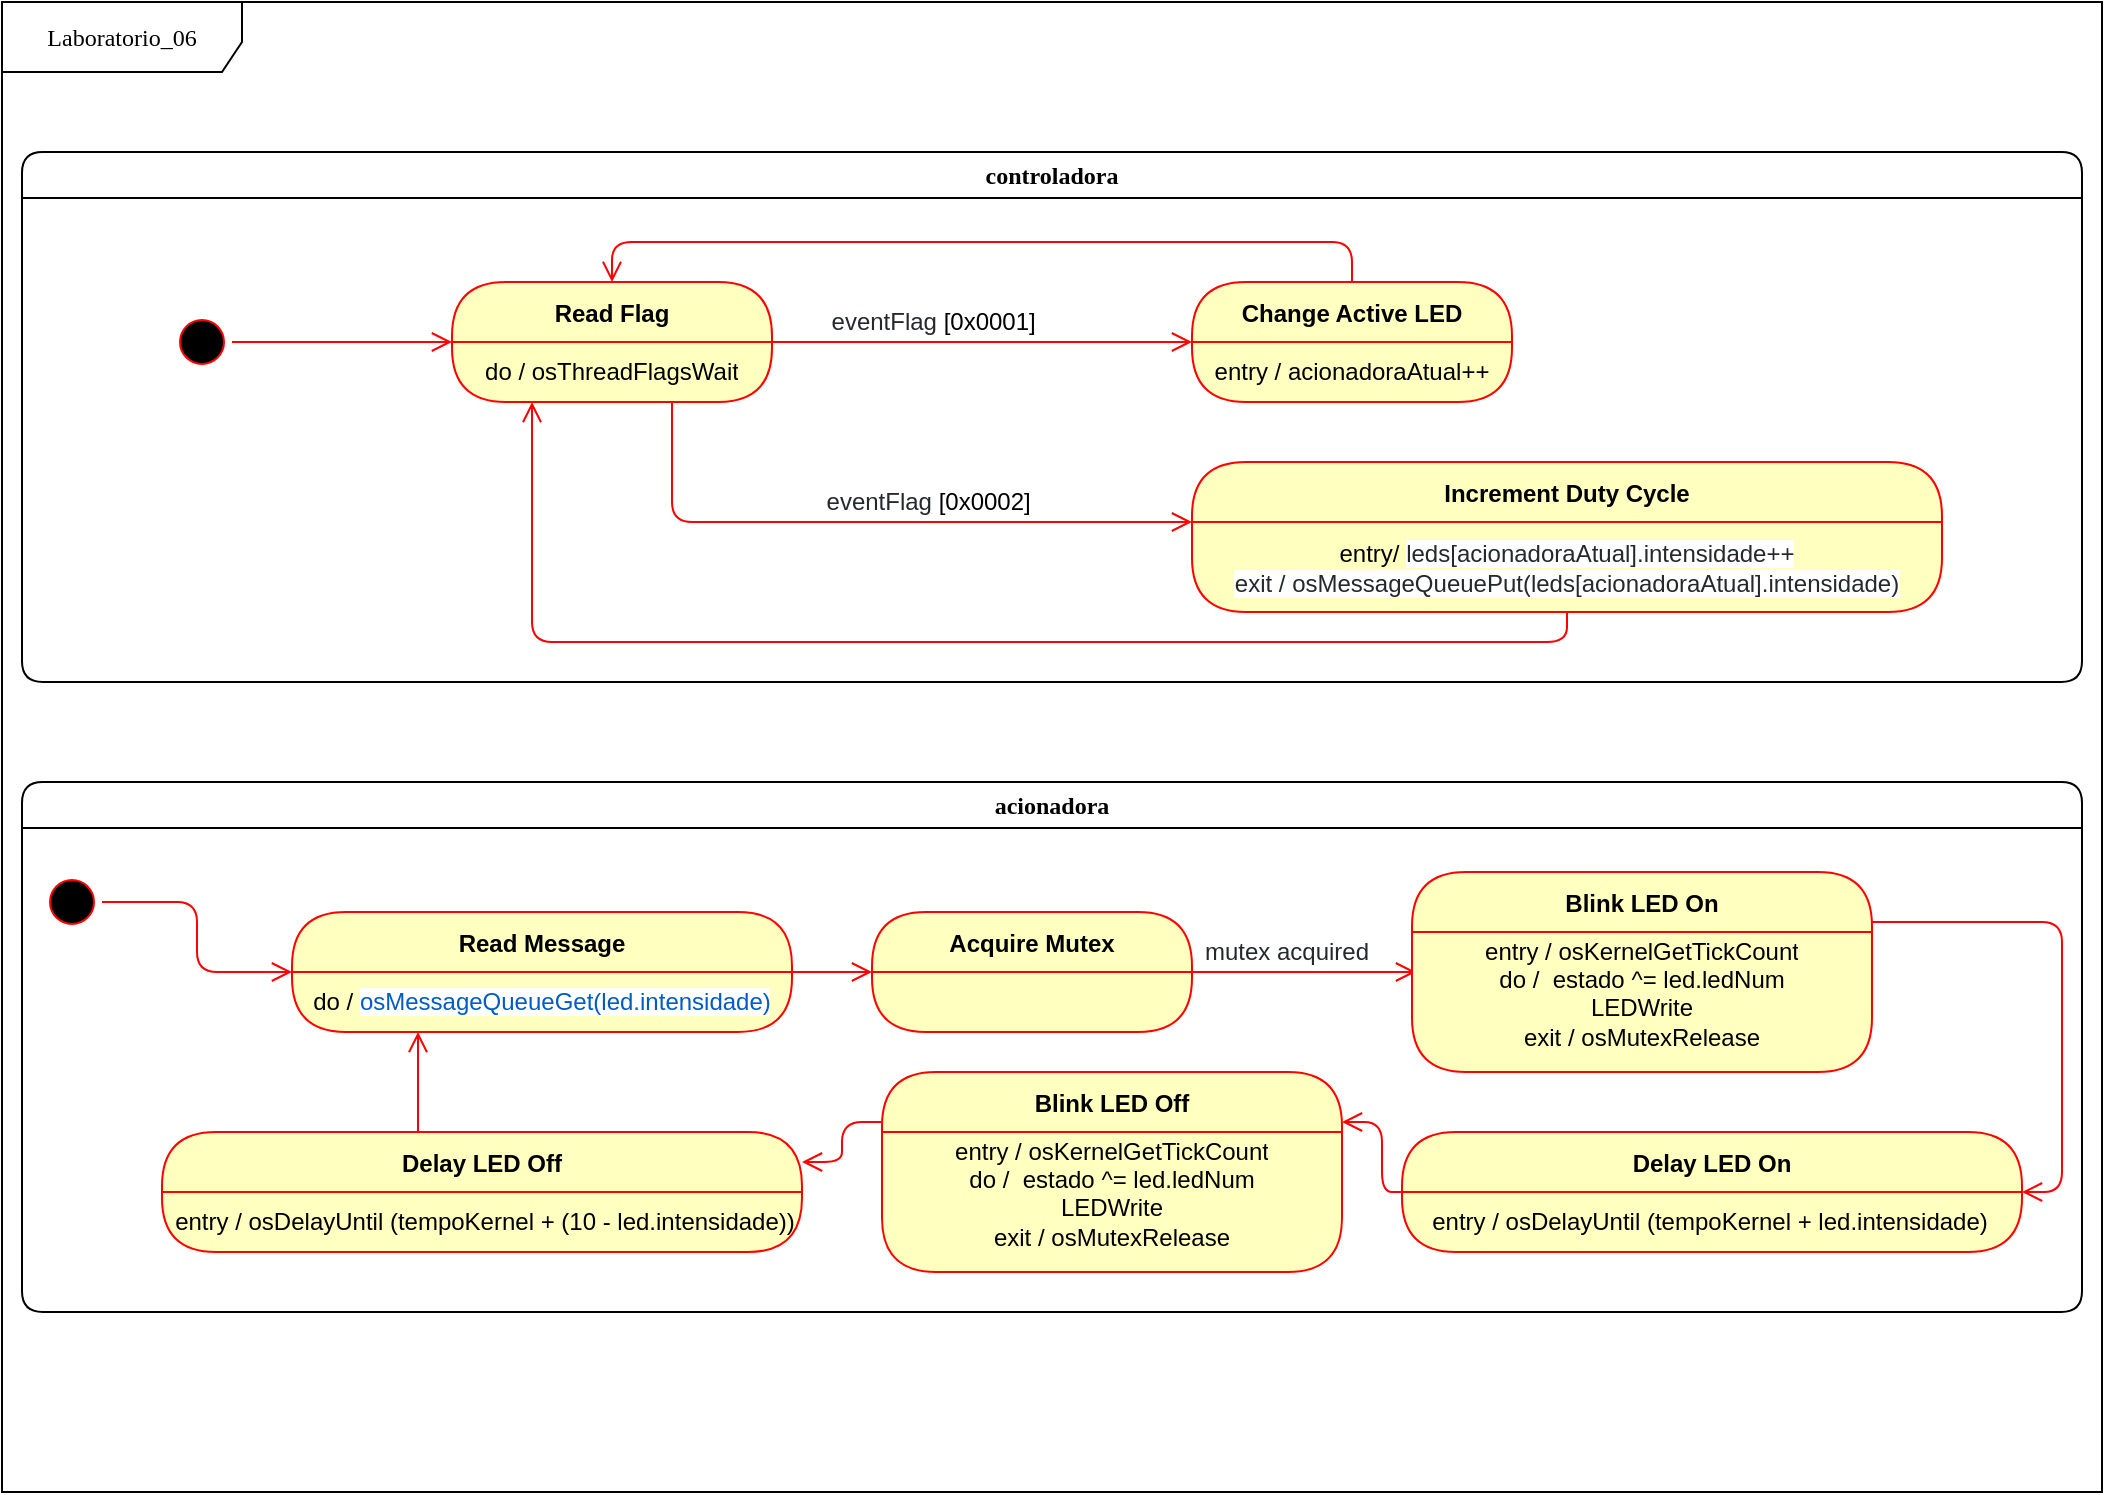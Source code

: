 <mxfile version="14.9.6" type="device"><diagram name="Page-1" id="58cdce13-f638-feb5-8d6f-7d28b1aa9fa0"><mxGraphModel dx="1350" dy="642" grid="1" gridSize="10" guides="1" tooltips="1" connect="1" arrows="1" fold="1" page="1" pageScale="1" pageWidth="1100" pageHeight="850" background="none" math="0" shadow="0"><root><mxCell id="0"/><mxCell id="1" parent="0"/><mxCell id="2a3bc250acf0617d-8" value="Laboratorio_06" style="shape=umlFrame;whiteSpace=wrap;html=1;rounded=1;shadow=0;comic=0;labelBackgroundColor=none;strokeWidth=1;fontFamily=Verdana;fontSize=12;align=center;width=120;height=35;" parent="1" vertex="1"><mxGeometry x="30" y="35" width="1050" height="745" as="geometry"/></mxCell><mxCell id="2a3bc250acf0617d-7" value="acionadora" style="swimlane;whiteSpace=wrap;html=1;rounded=1;shadow=0;comic=0;labelBackgroundColor=none;strokeWidth=1;fontFamily=Verdana;fontSize=12;align=center;" parent="1" vertex="1"><mxGeometry x="40" y="425" width="1030" height="265" as="geometry"/></mxCell><mxCell id="3cde6dad864a17aa-10" style="edgeStyle=elbowEdgeStyle;html=1;labelBackgroundColor=none;endArrow=open;endSize=8;strokeColor=#ff0000;fontFamily=Verdana;fontSize=12;align=left;exitX=1;exitY=0;exitDx=0;exitDy=0;" parent="2a3bc250acf0617d-7" source="I43MAY9GrP3ZO-fikNpB-17" edge="1"><mxGeometry relative="1" as="geometry"><mxPoint x="335" y="95" as="sourcePoint"/><mxPoint x="425" y="95" as="targetPoint"/><Array as="points"><mxPoint x="415" y="95"/><mxPoint x="495" y="95"/></Array></mxGeometry></mxCell><mxCell id="3cde6dad864a17aa-9" style="edgeStyle=elbowEdgeStyle;html=1;labelBackgroundColor=none;endArrow=open;endSize=8;strokeColor=#ff0000;fontFamily=Verdana;fontSize=12;align=left;entryX=0;entryY=0;entryDx=0;entryDy=0;" parent="2a3bc250acf0617d-7" source="2a3bc250acf0617d-3" target="I43MAY9GrP3ZO-fikNpB-17" edge="1"><mxGeometry relative="1" as="geometry"><mxPoint x="215" y="95" as="targetPoint"/></mxGeometry></mxCell><mxCell id="2a3bc250acf0617d-3" value="" style="ellipse;html=1;shape=startState;fillColor=#000000;strokeColor=#ff0000;rounded=1;shadow=0;comic=0;labelBackgroundColor=none;fontFamily=Verdana;fontSize=12;fontColor=#000000;align=center;direction=south;" parent="2a3bc250acf0617d-7" vertex="1"><mxGeometry x="10" y="45" width="30" height="30" as="geometry"/></mxCell><mxCell id="I43MAY9GrP3ZO-fikNpB-10" value="Acquire Mutex" style="swimlane;fontStyle=1;align=center;verticalAlign=middle;childLayout=stackLayout;horizontal=1;startSize=30;horizontalStack=0;resizeParent=0;resizeLast=1;container=0;fontColor=#000000;collapsible=0;rounded=1;arcSize=30;strokeColor=#ff0000;fillColor=#ffffc0;swimlaneFillColor=#ffffc0;dropTarget=0;" vertex="1" parent="2a3bc250acf0617d-7"><mxGeometry x="425" y="65" width="160" height="60" as="geometry"/></mxCell><mxCell id="I43MAY9GrP3ZO-fikNpB-16" value="Read Message" style="swimlane;fontStyle=1;align=center;verticalAlign=middle;childLayout=stackLayout;horizontal=1;startSize=30;horizontalStack=0;resizeParent=0;resizeLast=1;container=0;fontColor=#000000;collapsible=0;rounded=1;arcSize=30;strokeColor=#ff0000;fillColor=#ffffc0;swimlaneFillColor=#ffffc0;dropTarget=0;" vertex="1" parent="2a3bc250acf0617d-7"><mxGeometry x="135" y="65" width="250" height="60" as="geometry"/></mxCell><mxCell id="I43MAY9GrP3ZO-fikNpB-17" value="do /&amp;nbsp;&lt;span style=&quot;color: rgb(0 , 92 , 197) ; font-family: , , &amp;#34;sf mono&amp;#34; , &amp;#34;menlo&amp;#34; , &amp;#34;consolas&amp;#34; , &amp;#34;liberation mono&amp;#34; , monospace ; background-color: rgb(255 , 255 , 255)&quot;&gt;osMessageQueueGet(led.intensidade)&lt;/span&gt;" style="text;html=1;strokeColor=none;fillColor=none;align=center;verticalAlign=middle;spacingLeft=4;spacingRight=4;whiteSpace=wrap;overflow=hidden;rotatable=0;fontColor=#000000;" vertex="1" parent="I43MAY9GrP3ZO-fikNpB-16"><mxGeometry y="30" width="250" height="30" as="geometry"/></mxCell><mxCell id="I43MAY9GrP3ZO-fikNpB-66" style="edgeStyle=elbowEdgeStyle;html=1;labelBackgroundColor=none;endArrow=open;endSize=8;strokeColor=#ff0000;fontFamily=Verdana;fontSize=12;align=left;" edge="1" parent="2a3bc250acf0617d-7"><mxGeometry relative="1" as="geometry"><mxPoint x="585" y="95" as="sourcePoint"/><mxPoint x="697" y="95" as="targetPoint"/><Array as="points"><mxPoint x="645" y="115"/><mxPoint x="695" y="94.5"/></Array></mxGeometry></mxCell><mxCell id="I43MAY9GrP3ZO-fikNpB-63" value="Blink LED On" style="swimlane;fontStyle=1;align=center;verticalAlign=middle;childLayout=stackLayout;horizontal=1;startSize=30;horizontalStack=0;resizeParent=0;resizeLast=1;container=0;fontColor=#000000;collapsible=0;rounded=1;arcSize=30;strokeColor=#ff0000;fillColor=#ffffc0;swimlaneFillColor=#ffffc0;dropTarget=0;" vertex="1" parent="2a3bc250acf0617d-7"><mxGeometry x="695" y="45" width="230" height="100" as="geometry"/></mxCell><mxCell id="I43MAY9GrP3ZO-fikNpB-64" value="entry / osKernelGetTickCount&lt;br&gt;do /&amp;nbsp; estado ^= led.ledNum&lt;br&gt;LEDWrite&lt;br&gt;exit / osMutexRelease" style="text;html=1;strokeColor=none;fillColor=none;align=center;verticalAlign=middle;spacingLeft=4;spacingRight=4;whiteSpace=wrap;overflow=hidden;rotatable=0;fontColor=#000000;" vertex="1" parent="2a3bc250acf0617d-7"><mxGeometry x="685" y="75" width="250" height="60" as="geometry"/></mxCell><mxCell id="I43MAY9GrP3ZO-fikNpB-47" value="controladora" style="swimlane;whiteSpace=wrap;html=1;rounded=1;shadow=0;comic=0;labelBackgroundColor=none;strokeWidth=1;fontFamily=Verdana;fontSize=12;align=center;" vertex="1" parent="1"><mxGeometry x="40" y="110" width="1030" height="265" as="geometry"/></mxCell><mxCell id="I43MAY9GrP3ZO-fikNpB-48" style="edgeStyle=elbowEdgeStyle;html=1;labelBackgroundColor=none;endArrow=open;endSize=8;strokeColor=#ff0000;fontFamily=Verdana;fontSize=12;align=left;entryX=0;entryY=0.5;entryDx=0;entryDy=0;exitX=1;exitY=0;exitDx=0;exitDy=0;" edge="1" parent="I43MAY9GrP3ZO-fikNpB-47" source="I43MAY9GrP3ZO-fikNpB-59"><mxGeometry relative="1" as="geometry"><mxPoint x="335" y="95" as="sourcePoint"/><mxPoint x="585" y="95" as="targetPoint"/></mxGeometry></mxCell><mxCell id="I43MAY9GrP3ZO-fikNpB-49" style="edgeStyle=elbowEdgeStyle;html=1;labelBackgroundColor=none;endArrow=open;endSize=8;strokeColor=#ff0000;fontFamily=Verdana;fontSize=12;align=left;" edge="1" parent="I43MAY9GrP3ZO-fikNpB-47" source="I43MAY9GrP3ZO-fikNpB-50"><mxGeometry relative="1" as="geometry"><mxPoint x="215" y="95" as="targetPoint"/></mxGeometry></mxCell><mxCell id="I43MAY9GrP3ZO-fikNpB-50" value="" style="ellipse;html=1;shape=startState;fillColor=#000000;strokeColor=#ff0000;rounded=1;shadow=0;comic=0;labelBackgroundColor=none;fontFamily=Verdana;fontSize=12;fontColor=#000000;align=center;direction=south;" vertex="1" parent="I43MAY9GrP3ZO-fikNpB-47"><mxGeometry x="75" y="80" width="30" height="30" as="geometry"/></mxCell><mxCell id="I43MAY9GrP3ZO-fikNpB-51" style="edgeStyle=elbowEdgeStyle;html=1;labelBackgroundColor=none;endArrow=open;endSize=8;strokeColor=#ff0000;fontFamily=Verdana;fontSize=12;align=left;exitX=0.5;exitY=0;exitDx=0;exitDy=0;" edge="1" parent="I43MAY9GrP3ZO-fikNpB-47" source="I43MAY9GrP3ZO-fikNpB-53" target="I43MAY9GrP3ZO-fikNpB-58"><mxGeometry relative="1" as="geometry"><mxPoint x="785" y="95" as="targetPoint"/><Array as="points"><mxPoint x="445" y="45"/></Array></mxGeometry></mxCell><mxCell id="I43MAY9GrP3ZO-fikNpB-52" value="&lt;span style=&quot;color: rgb(36 , 41 , 46) ; font-family: , , &amp;#34;sf mono&amp;#34; , &amp;#34;menlo&amp;#34; , &amp;#34;consolas&amp;#34; , &amp;#34;liberation mono&amp;#34; , monospace ; background-color: rgb(255 , 255 , 255)&quot;&gt;eventFlag&amp;nbsp;&lt;/span&gt;[0x0001]&amp;nbsp;" style="text;html=1;strokeColor=none;fillColor=none;align=center;verticalAlign=middle;whiteSpace=wrap;rounded=0;" vertex="1" parent="I43MAY9GrP3ZO-fikNpB-47"><mxGeometry x="375" y="75" width="165" height="20" as="geometry"/></mxCell><mxCell id="I43MAY9GrP3ZO-fikNpB-53" value="Change Active LED" style="swimlane;fontStyle=1;align=center;verticalAlign=middle;childLayout=stackLayout;horizontal=1;startSize=30;horizontalStack=0;resizeParent=0;resizeLast=1;container=0;fontColor=#000000;collapsible=0;rounded=1;arcSize=30;strokeColor=#ff0000;fillColor=#ffffc0;swimlaneFillColor=#ffffc0;dropTarget=0;" vertex="1" parent="I43MAY9GrP3ZO-fikNpB-47"><mxGeometry x="585" y="65" width="160" height="60" as="geometry"/></mxCell><mxCell id="I43MAY9GrP3ZO-fikNpB-54" value="entry / acionadoraAtual++" style="text;html=1;strokeColor=none;fillColor=none;align=center;verticalAlign=middle;spacingLeft=4;spacingRight=4;whiteSpace=wrap;overflow=hidden;rotatable=0;fontColor=#000000;" vertex="1" parent="I43MAY9GrP3ZO-fikNpB-53"><mxGeometry y="30" width="160" height="30" as="geometry"/></mxCell><mxCell id="I43MAY9GrP3ZO-fikNpB-55" value="Increment Duty Cycle" style="swimlane;fontStyle=1;align=center;verticalAlign=middle;childLayout=stackLayout;horizontal=1;startSize=30;horizontalStack=0;resizeParent=0;resizeLast=1;container=0;fontColor=#000000;collapsible=0;rounded=1;arcSize=30;strokeColor=#ff0000;fillColor=#ffffc0;swimlaneFillColor=#ffffc0;dropTarget=0;" vertex="1" parent="I43MAY9GrP3ZO-fikNpB-47"><mxGeometry x="585" y="155" width="375" height="75" as="geometry"/></mxCell><mxCell id="I43MAY9GrP3ZO-fikNpB-56" value="entry/&amp;nbsp;&lt;span style=&quot;color: rgb(36 , 41 , 46) ; font-family: , , &amp;#34;sf mono&amp;#34; , &amp;#34;menlo&amp;#34; , &amp;#34;consolas&amp;#34; , &amp;#34;liberation mono&amp;#34; , monospace ; background-color: rgb(255 , 255 , 255)&quot;&gt;leds[acionadoraAtual].&lt;/span&gt;&lt;span class=&quot;pl-smi&quot; style=&quot;box-sizing: border-box ; color: rgb(36 , 41 , 46) ; font-family: , , &amp;#34;sf mono&amp;#34; , &amp;#34;menlo&amp;#34; , &amp;#34;consolas&amp;#34; , &amp;#34;liberation mono&amp;#34; , monospace ; background-color: rgb(255 , 255 , 255)&quot;&gt;intensidade&lt;/span&gt;&lt;span style=&quot;color: rgb(36 , 41 , 46) ; font-family: , , &amp;#34;sf mono&amp;#34; , &amp;#34;menlo&amp;#34; , &amp;#34;consolas&amp;#34; , &amp;#34;liberation mono&amp;#34; , monospace ; background-color: rgb(255 , 255 , 255)&quot;&gt;++&lt;br&gt;exit / osMessageQueuePut(&lt;/span&gt;&lt;span style=&quot;color: rgb(36 , 41 , 46) ; font-family: , , &amp;#34;sf mono&amp;#34; , &amp;#34;menlo&amp;#34; , &amp;#34;consolas&amp;#34; , &amp;#34;liberation mono&amp;#34; , monospace ; background-color: rgb(255 , 255 , 255)&quot;&gt;leds[acionadoraAtual].&lt;/span&gt;&lt;span class=&quot;pl-smi&quot; style=&quot;box-sizing: border-box ; color: rgb(36 , 41 , 46) ; font-family: , , &amp;#34;sf mono&amp;#34; , &amp;#34;menlo&amp;#34; , &amp;#34;consolas&amp;#34; , &amp;#34;liberation mono&amp;#34; , monospace ; background-color: rgb(255 , 255 , 255)&quot;&gt;intensidade)&lt;/span&gt;&lt;span style=&quot;color: rgb(36 , 41 , 46) ; font-family: , , &amp;#34;sf mono&amp;#34; , &amp;#34;menlo&amp;#34; , &amp;#34;consolas&amp;#34; , &amp;#34;liberation mono&amp;#34; , monospace ; background-color: rgb(255 , 255 , 255)&quot;&gt;&lt;br&gt;&lt;/span&gt;" style="text;html=1;strokeColor=none;fillColor=none;align=center;verticalAlign=middle;spacingLeft=4;spacingRight=4;whiteSpace=wrap;overflow=hidden;rotatable=0;fontColor=#000000;" vertex="1" parent="I43MAY9GrP3ZO-fikNpB-55"><mxGeometry y="30" width="375" height="45" as="geometry"/></mxCell><mxCell id="I43MAY9GrP3ZO-fikNpB-57" style="edgeStyle=elbowEdgeStyle;html=1;labelBackgroundColor=none;endArrow=open;endSize=8;strokeColor=#ff0000;fontFamily=Verdana;fontSize=12;align=left;entryX=0.25;entryY=1;entryDx=0;entryDy=0;exitX=0.5;exitY=1;exitDx=0;exitDy=0;" edge="1" parent="I43MAY9GrP3ZO-fikNpB-47" source="I43MAY9GrP3ZO-fikNpB-56" target="I43MAY9GrP3ZO-fikNpB-59"><mxGeometry relative="1" as="geometry"><mxPoint x="640" y="235" as="sourcePoint"/><mxPoint x="270" y="235" as="targetPoint"/><Array as="points"><mxPoint x="445" y="245"/><mxPoint x="245" y="175"/></Array></mxGeometry></mxCell><mxCell id="I43MAY9GrP3ZO-fikNpB-58" value="Read Flag" style="swimlane;fontStyle=1;align=center;verticalAlign=middle;childLayout=stackLayout;horizontal=1;startSize=30;horizontalStack=0;resizeParent=0;resizeLast=1;container=0;fontColor=#000000;collapsible=0;rounded=1;arcSize=30;strokeColor=#ff0000;fillColor=#ffffc0;swimlaneFillColor=#ffffc0;dropTarget=0;" vertex="1" parent="I43MAY9GrP3ZO-fikNpB-47"><mxGeometry x="215" y="65" width="160" height="60" as="geometry"/></mxCell><mxCell id="I43MAY9GrP3ZO-fikNpB-59" value="do / osThreadFlagsWait" style="text;html=1;strokeColor=none;fillColor=none;align=center;verticalAlign=middle;spacingLeft=4;spacingRight=4;whiteSpace=wrap;overflow=hidden;rotatable=0;fontColor=#000000;" vertex="1" parent="I43MAY9GrP3ZO-fikNpB-58"><mxGeometry y="30" width="160" height="30" as="geometry"/></mxCell><mxCell id="I43MAY9GrP3ZO-fikNpB-60" value="&lt;span style=&quot;color: rgb(36 , 41 , 46) ; font-family: , , &amp;#34;sf mono&amp;#34; , &amp;#34;menlo&amp;#34; , &amp;#34;consolas&amp;#34; , &amp;#34;liberation mono&amp;#34; , monospace ; background-color: rgb(255 , 255 , 255)&quot;&gt;eventFlag&amp;nbsp;&lt;/span&gt;[0x0002]&amp;nbsp;" style="text;html=1;strokeColor=none;fillColor=none;align=center;verticalAlign=middle;whiteSpace=wrap;rounded=0;" vertex="1" parent="I43MAY9GrP3ZO-fikNpB-47"><mxGeometry x="355" y="165" width="200" height="20" as="geometry"/></mxCell><mxCell id="I43MAY9GrP3ZO-fikNpB-61" style="edgeStyle=elbowEdgeStyle;html=1;labelBackgroundColor=none;endArrow=open;endSize=8;strokeColor=#ff0000;fontFamily=Verdana;fontSize=12;align=left;exitX=0.5;exitY=1;exitDx=0;exitDy=0;entryX=0;entryY=0;entryDx=0;entryDy=0;" edge="1" parent="1" target="I43MAY9GrP3ZO-fikNpB-56"><mxGeometry relative="1" as="geometry"><mxPoint x="365" y="235" as="sourcePoint"/><mxPoint x="625" y="295" as="targetPoint"/><Array as="points"><mxPoint x="365" y="275"/><mxPoint x="365" y="265"/></Array></mxGeometry></mxCell><mxCell id="I43MAY9GrP3ZO-fikNpB-65" value="&lt;font color=&quot;#24292e&quot;&gt;&lt;span style=&quot;background-color: rgb(255 , 255 , 255)&quot;&gt;mutex acquired&lt;/span&gt;&lt;/font&gt;" style="text;html=1;strokeColor=none;fillColor=none;align=center;verticalAlign=middle;whiteSpace=wrap;rounded=0;" vertex="1" parent="1"><mxGeometry x="590" y="500" width="165" height="20" as="geometry"/></mxCell><mxCell id="I43MAY9GrP3ZO-fikNpB-69" value="Delay LED On" style="swimlane;fontStyle=1;align=center;verticalAlign=middle;childLayout=stackLayout;horizontal=1;startSize=30;horizontalStack=0;resizeParent=0;resizeLast=1;container=0;fontColor=#000000;collapsible=0;rounded=1;arcSize=30;strokeColor=#ff0000;fillColor=#ffffc0;swimlaneFillColor=#ffffc0;dropTarget=0;" vertex="1" parent="1"><mxGeometry x="730" y="600" width="310" height="60" as="geometry"/></mxCell><mxCell id="I43MAY9GrP3ZO-fikNpB-70" style="edgeStyle=elbowEdgeStyle;html=1;labelBackgroundColor=none;endArrow=open;endSize=8;strokeColor=#ff0000;fontFamily=Verdana;fontSize=12;align=left;exitX=1;exitY=0.25;exitDx=0;exitDy=0;entryX=1;entryY=0.5;entryDx=0;entryDy=0;" edge="1" parent="1" source="I43MAY9GrP3ZO-fikNpB-63" target="I43MAY9GrP3ZO-fikNpB-69"><mxGeometry relative="1" as="geometry"><mxPoint x="590" y="620" as="sourcePoint"/><mxPoint x="620" y="620" as="targetPoint"/><Array as="points"><mxPoint x="1060" y="560"/><mxPoint x="700" y="620"/></Array></mxGeometry></mxCell><mxCell id="I43MAY9GrP3ZO-fikNpB-72" value="Blink LED Off" style="swimlane;fontStyle=1;align=center;verticalAlign=middle;childLayout=stackLayout;horizontal=1;startSize=30;horizontalStack=0;resizeParent=0;resizeLast=1;container=0;fontColor=#000000;collapsible=0;rounded=1;arcSize=30;strokeColor=#ff0000;fillColor=#ffffc0;swimlaneFillColor=#ffffc0;dropTarget=0;" vertex="1" parent="1"><mxGeometry x="470" y="570" width="230" height="100" as="geometry"/></mxCell><mxCell id="I43MAY9GrP3ZO-fikNpB-73" value="entry / osKernelGetTickCount&lt;br&gt;do /&amp;nbsp; estado ^= led.ledNum&lt;br&gt;LEDWrite&lt;br&gt;exit / osMutexRelease" style="text;html=1;strokeColor=none;fillColor=none;align=center;verticalAlign=middle;spacingLeft=4;spacingRight=4;whiteSpace=wrap;overflow=hidden;rotatable=0;fontColor=#000000;" vertex="1" parent="1"><mxGeometry x="460" y="600" width="250" height="60" as="geometry"/></mxCell><mxCell id="I43MAY9GrP3ZO-fikNpB-74" style="edgeStyle=elbowEdgeStyle;html=1;labelBackgroundColor=none;endArrow=open;endSize=8;strokeColor=#ff0000;fontFamily=Verdana;fontSize=12;align=left;exitX=0;exitY=0.5;exitDx=0;exitDy=0;entryX=1;entryY=0.25;entryDx=0;entryDy=0;" edge="1" parent="1" source="I43MAY9GrP3ZO-fikNpB-69" target="I43MAY9GrP3ZO-fikNpB-72"><mxGeometry relative="1" as="geometry"><mxPoint x="672.5" y="590" as="sourcePoint"/><mxPoint x="712.5" y="590" as="targetPoint"/><Array as="points"><mxPoint x="720" y="610"/><mxPoint x="782.5" y="590"/></Array></mxGeometry></mxCell><mxCell id="I43MAY9GrP3ZO-fikNpB-77" value="entry / osDelayUntil (tempoKernel + led.intensidade)" style="text;html=1;strokeColor=none;fillColor=none;align=center;verticalAlign=middle;spacingLeft=4;spacingRight=4;whiteSpace=wrap;overflow=hidden;rotatable=0;fontColor=#000000;" vertex="1" parent="1"><mxGeometry x="739" y="630" width="290" height="30" as="geometry"/></mxCell><mxCell id="I43MAY9GrP3ZO-fikNpB-78" value="Delay LED Off" style="swimlane;fontStyle=1;align=center;verticalAlign=middle;childLayout=stackLayout;horizontal=1;startSize=30;horizontalStack=0;resizeParent=0;resizeLast=1;container=0;fontColor=#000000;collapsible=0;rounded=1;arcSize=30;strokeColor=#ff0000;fillColor=#ffffc0;swimlaneFillColor=#ffffc0;dropTarget=0;" vertex="1" parent="1"><mxGeometry x="110" y="600" width="320" height="60" as="geometry"/></mxCell><mxCell id="I43MAY9GrP3ZO-fikNpB-79" value="entry / osDelayUntil (tempoKernel + (10 - led.intensidade))" style="text;html=1;strokeColor=none;fillColor=none;align=center;verticalAlign=middle;spacingLeft=4;spacingRight=4;whiteSpace=wrap;overflow=hidden;rotatable=0;fontColor=#000000;" vertex="1" parent="1"><mxGeometry x="111" y="630" width="321" height="30" as="geometry"/></mxCell><mxCell id="I43MAY9GrP3ZO-fikNpB-80" style="edgeStyle=elbowEdgeStyle;html=1;labelBackgroundColor=none;endArrow=open;endSize=8;strokeColor=#ff0000;fontFamily=Verdana;fontSize=12;align=left;exitX=0;exitY=0.25;exitDx=0;exitDy=0;entryX=1;entryY=0.25;entryDx=0;entryDy=0;" edge="1" parent="1" source="I43MAY9GrP3ZO-fikNpB-72" target="I43MAY9GrP3ZO-fikNpB-78"><mxGeometry relative="1" as="geometry"><mxPoint x="435" y="530" as="sourcePoint"/><mxPoint x="475" y="530" as="targetPoint"/><Array as="points"><mxPoint x="450" y="595"/><mxPoint x="545" y="530"/></Array></mxGeometry></mxCell><mxCell id="I43MAY9GrP3ZO-fikNpB-81" style="edgeStyle=elbowEdgeStyle;html=1;labelBackgroundColor=none;endArrow=open;endSize=8;strokeColor=#ff0000;fontFamily=Verdana;fontSize=12;align=left;entryX=0.25;entryY=1;entryDx=0;entryDy=0;" edge="1" parent="1" target="I43MAY9GrP3ZO-fikNpB-17"><mxGeometry relative="1" as="geometry"><mxPoint x="238" y="600" as="sourcePoint"/><mxPoint x="320" y="570" as="targetPoint"/><Array as="points"><mxPoint x="238" y="580"/><mxPoint x="390" y="570"/></Array></mxGeometry></mxCell></root></mxGraphModel></diagram></mxfile>